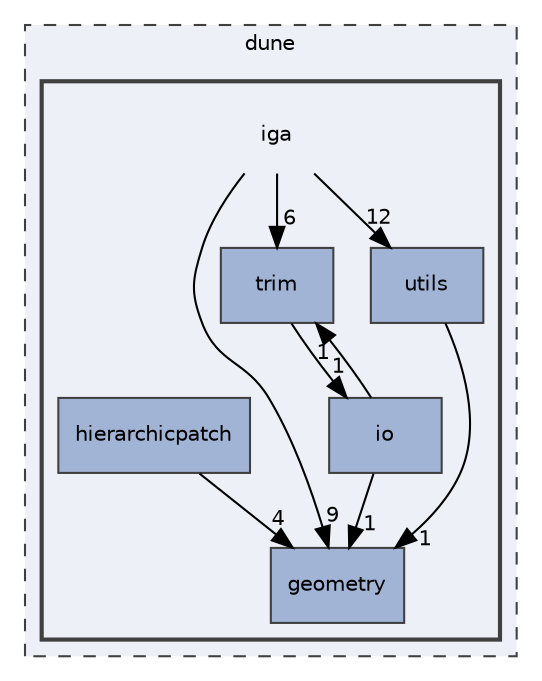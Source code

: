 digraph "iga"
{
 // LATEX_PDF_SIZE
  edge [fontname="Helvetica",fontsize="10",labelfontname="Helvetica",labelfontsize="10"];
  node [fontname="Helvetica",fontsize="10",shape=record];
  compound=true
  subgraph clusterdir_5e69be5995c9f5d42bf491ae6f29600e {
    graph [ bgcolor="#edf0f7", pencolor="grey25", style="filled,dashed,", label="dune", fontname="Helvetica", fontsize="10", URL="dir_5e69be5995c9f5d42bf491ae6f29600e.html"]
  subgraph clusterdir_d2a3c23294a1b1015b1b8e8721ddded8 {
    graph [ bgcolor="#edf0f7", pencolor="grey25", style="filled,bold,", label="", fontname="Helvetica", fontsize="10", URL="dir_d2a3c23294a1b1015b1b8e8721ddded8.html"]
    dir_d2a3c23294a1b1015b1b8e8721ddded8 [shape=plaintext, label="iga"];
  dir_b534248905b8119b36a62f0ff7e8fe43 [shape=box, label="geometry", style="filled,", fillcolor="#a2b4d6", color="grey25", URL="dir_b534248905b8119b36a62f0ff7e8fe43.html"];
  dir_12fc9e68aad46ae2d80ba50ef1c96d76 [shape=box, label="hierarchicpatch", style="filled,", fillcolor="#a2b4d6", color="grey25", URL="dir_12fc9e68aad46ae2d80ba50ef1c96d76.html"];
  dir_c3ccff8517fbe337b2b8ad503c3a1590 [shape=box, label="io", style="filled,", fillcolor="#a2b4d6", color="grey25", URL="dir_c3ccff8517fbe337b2b8ad503c3a1590.html"];
  dir_3a8a27db37838cd238997301ec88b300 [shape=box, label="trim", style="filled,", fillcolor="#a2b4d6", color="grey25", URL="dir_3a8a27db37838cd238997301ec88b300.html"];
  dir_054fedf05f142c88b967e78541d2ed3d [shape=box, label="utils", style="filled,", fillcolor="#a2b4d6", color="grey25", URL="dir_054fedf05f142c88b967e78541d2ed3d.html"];
  }
  }
  dir_d2a3c23294a1b1015b1b8e8721ddded8->dir_054fedf05f142c88b967e78541d2ed3d [headlabel="12", labeldistance=1.5 headhref="dir_000006_000011.html"];
  dir_d2a3c23294a1b1015b1b8e8721ddded8->dir_3a8a27db37838cd238997301ec88b300 [headlabel="6", labeldistance=1.5 headhref="dir_000006_000010.html"];
  dir_d2a3c23294a1b1015b1b8e8721ddded8->dir_b534248905b8119b36a62f0ff7e8fe43 [headlabel="9", labeldistance=1.5 headhref="dir_000006_000003.html"];
  dir_12fc9e68aad46ae2d80ba50ef1c96d76->dir_b534248905b8119b36a62f0ff7e8fe43 [headlabel="4", labeldistance=1.5 headhref="dir_000004_000003.html"];
  dir_c3ccff8517fbe337b2b8ad503c3a1590->dir_3a8a27db37838cd238997301ec88b300 [headlabel="1", labeldistance=1.5 headhref="dir_000008_000010.html"];
  dir_c3ccff8517fbe337b2b8ad503c3a1590->dir_b534248905b8119b36a62f0ff7e8fe43 [headlabel="1", labeldistance=1.5 headhref="dir_000008_000003.html"];
  dir_3a8a27db37838cd238997301ec88b300->dir_c3ccff8517fbe337b2b8ad503c3a1590 [headlabel="1", labeldistance=1.5 headhref="dir_000010_000008.html"];
  dir_054fedf05f142c88b967e78541d2ed3d->dir_b534248905b8119b36a62f0ff7e8fe43 [headlabel="1", labeldistance=1.5 headhref="dir_000011_000003.html"];
}
